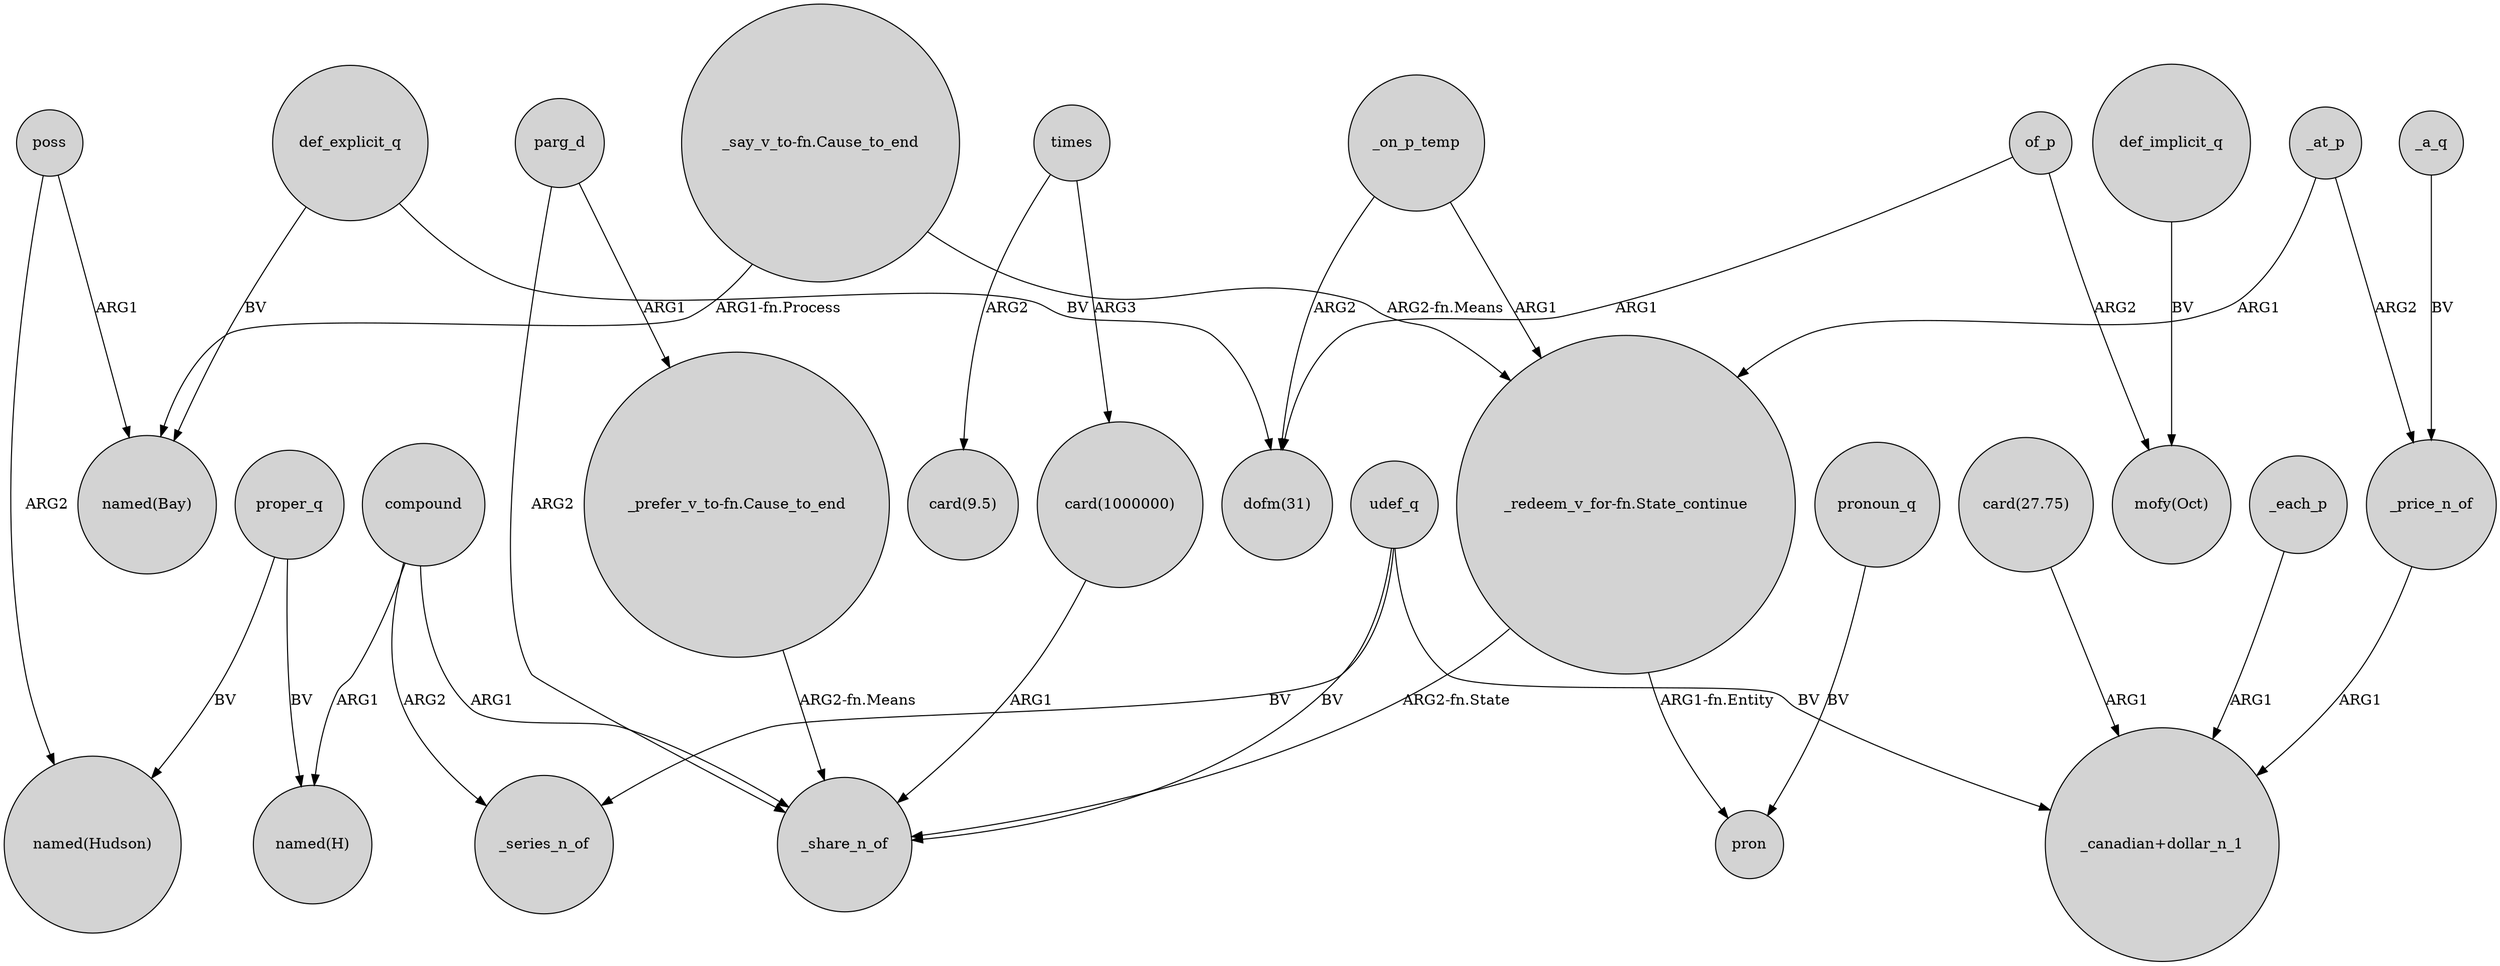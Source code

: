 digraph {
	node [shape=circle style=filled]
	"_say_v_to-fn.Cause_to_end" -> "named(Bay)" [label="ARG1-fn.Process"]
	poss -> "named(Bay)" [label=ARG1]
	compound -> _share_n_of [label=ARG1]
	of_p -> "mofy(Oct)" [label=ARG2]
	proper_q -> "named(H)" [label=BV]
	times -> "card(1000000)" [label=ARG3]
	"_redeem_v_for-fn.State_continue" -> pron [label="ARG1-fn.Entity"]
	of_p -> "dofm(31)" [label=ARG1]
	proper_q -> "named(Hudson)" [label=BV]
	_each_p -> "_canadian+dollar_n_1" [label=ARG1]
	_at_p -> "_redeem_v_for-fn.State_continue" [label=ARG1]
	udef_q -> "_canadian+dollar_n_1" [label=BV]
	udef_q -> _series_n_of [label=BV]
	pronoun_q -> pron [label=BV]
	compound -> "named(H)" [label=ARG1]
	_on_p_temp -> "dofm(31)" [label=ARG2]
	udef_q -> _share_n_of [label=BV]
	_at_p -> _price_n_of [label=ARG2]
	times -> "card(9.5)" [label=ARG2]
	def_explicit_q -> "named(Bay)" [label=BV]
	"card(1000000)" -> _share_n_of [label=ARG1]
	def_implicit_q -> "mofy(Oct)" [label=BV]
	def_explicit_q -> "dofm(31)" [label=BV]
	parg_d -> "_prefer_v_to-fn.Cause_to_end" [label=ARG1]
	parg_d -> _share_n_of [label=ARG2]
	"card(27.75)" -> "_canadian+dollar_n_1" [label=ARG1]
	compound -> _series_n_of [label=ARG2]
	"_say_v_to-fn.Cause_to_end" -> "_redeem_v_for-fn.State_continue" [label="ARG2-fn.Means"]
	_price_n_of -> "_canadian+dollar_n_1" [label=ARG1]
	_on_p_temp -> "_redeem_v_for-fn.State_continue" [label=ARG1]
	"_redeem_v_for-fn.State_continue" -> _share_n_of [label="ARG2-fn.State"]
	poss -> "named(Hudson)" [label=ARG2]
	"_prefer_v_to-fn.Cause_to_end" -> _share_n_of [label="ARG2-fn.Means"]
	_a_q -> _price_n_of [label=BV]
}
